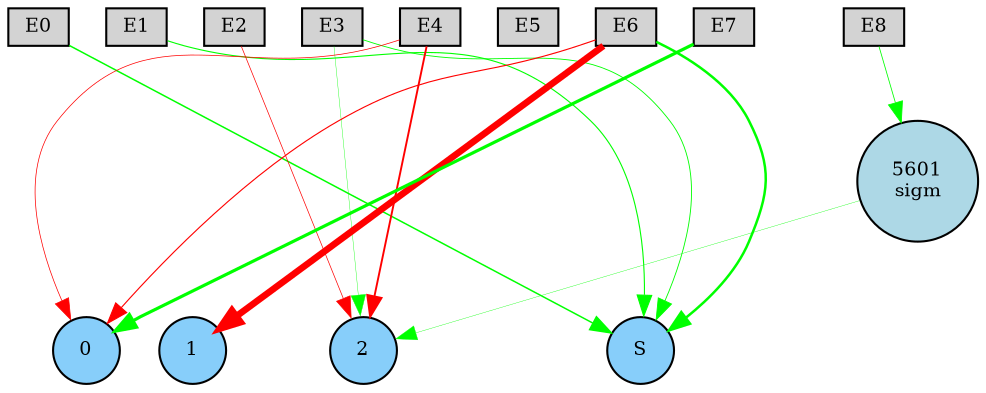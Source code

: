 digraph {
	node [fontsize=9 height=0.2 shape=circle width=0.2]
	subgraph inputs {
		node [shape=box style=filled]
		rank=source
		E0 [fillcolor=lightgray]
		E1 [fillcolor=lightgray]
		E0 -> E1 [style=invis]
		E2 [fillcolor=lightgray]
		E1 -> E2 [style=invis]
		E3 [fillcolor=lightgray]
		E2 -> E3 [style=invis]
		E4 [fillcolor=lightgray]
		E3 -> E4 [style=invis]
		E5 [fillcolor=lightgray]
		E4 -> E5 [style=invis]
		E6 [fillcolor=lightgray]
		E5 -> E6 [style=invis]
		E7 [fillcolor=lightgray]
		E6 -> E7 [style=invis]
		E8 [fillcolor=lightgray]
		E7 -> E8 [style=invis]
	}
	subgraph outputs {
		node [style=filled]
		rank=sink
		0 [fillcolor=lightskyblue fontsize=9 height=0.2 shape=circle width=0.2]
		1 [fillcolor=lightskyblue fontsize=9 height=0.2 shape=circle width=0.2]
		0 -> 1 [style=invis]
		2 [fillcolor=lightskyblue fontsize=9 height=0.2 shape=circle width=0.2]
		1 -> 2 [style=invis]
		S [fillcolor=lightskyblue fontsize=9 height=0.2 shape=circle width=0.2]
		2 -> S [style=invis]
	}
	5601 [label="5601
sigm" fillcolor=lightblue style=filled]
	E7 -> 0 [color=green penwidth=1.5351894928805365 style=solid]
	E6 -> 1 [color=red penwidth=3.20114393683323 style=solid]
	E1 -> S [color=green penwidth=0.529847114992049 style=solid]
	E6 -> S [color=green penwidth=1.200961176769923 style=solid]
	E0 -> S [color=green penwidth=0.7176367292177221 style=solid]
	E3 -> 2 [color=green penwidth=0.17950297683272756 style=solid]
	E4 -> 2 [color=red penwidth=0.9150549610945699 style=solid]
	E6 -> 0 [color=red penwidth=0.5386127959774675 style=solid]
	E3 -> S [color=green penwidth=0.4213490831335489 style=solid]
	E4 -> 0 [color=red penwidth=0.3493544916119702 style=solid]
	E8 -> 5601 [color=green penwidth=0.39147029980280124 style=solid]
	5601 -> 2 [color=green penwidth=0.17184205418048668 style=solid]
	E2 -> 2 [color=red penwidth=0.3399748491540512 style=solid]
}
